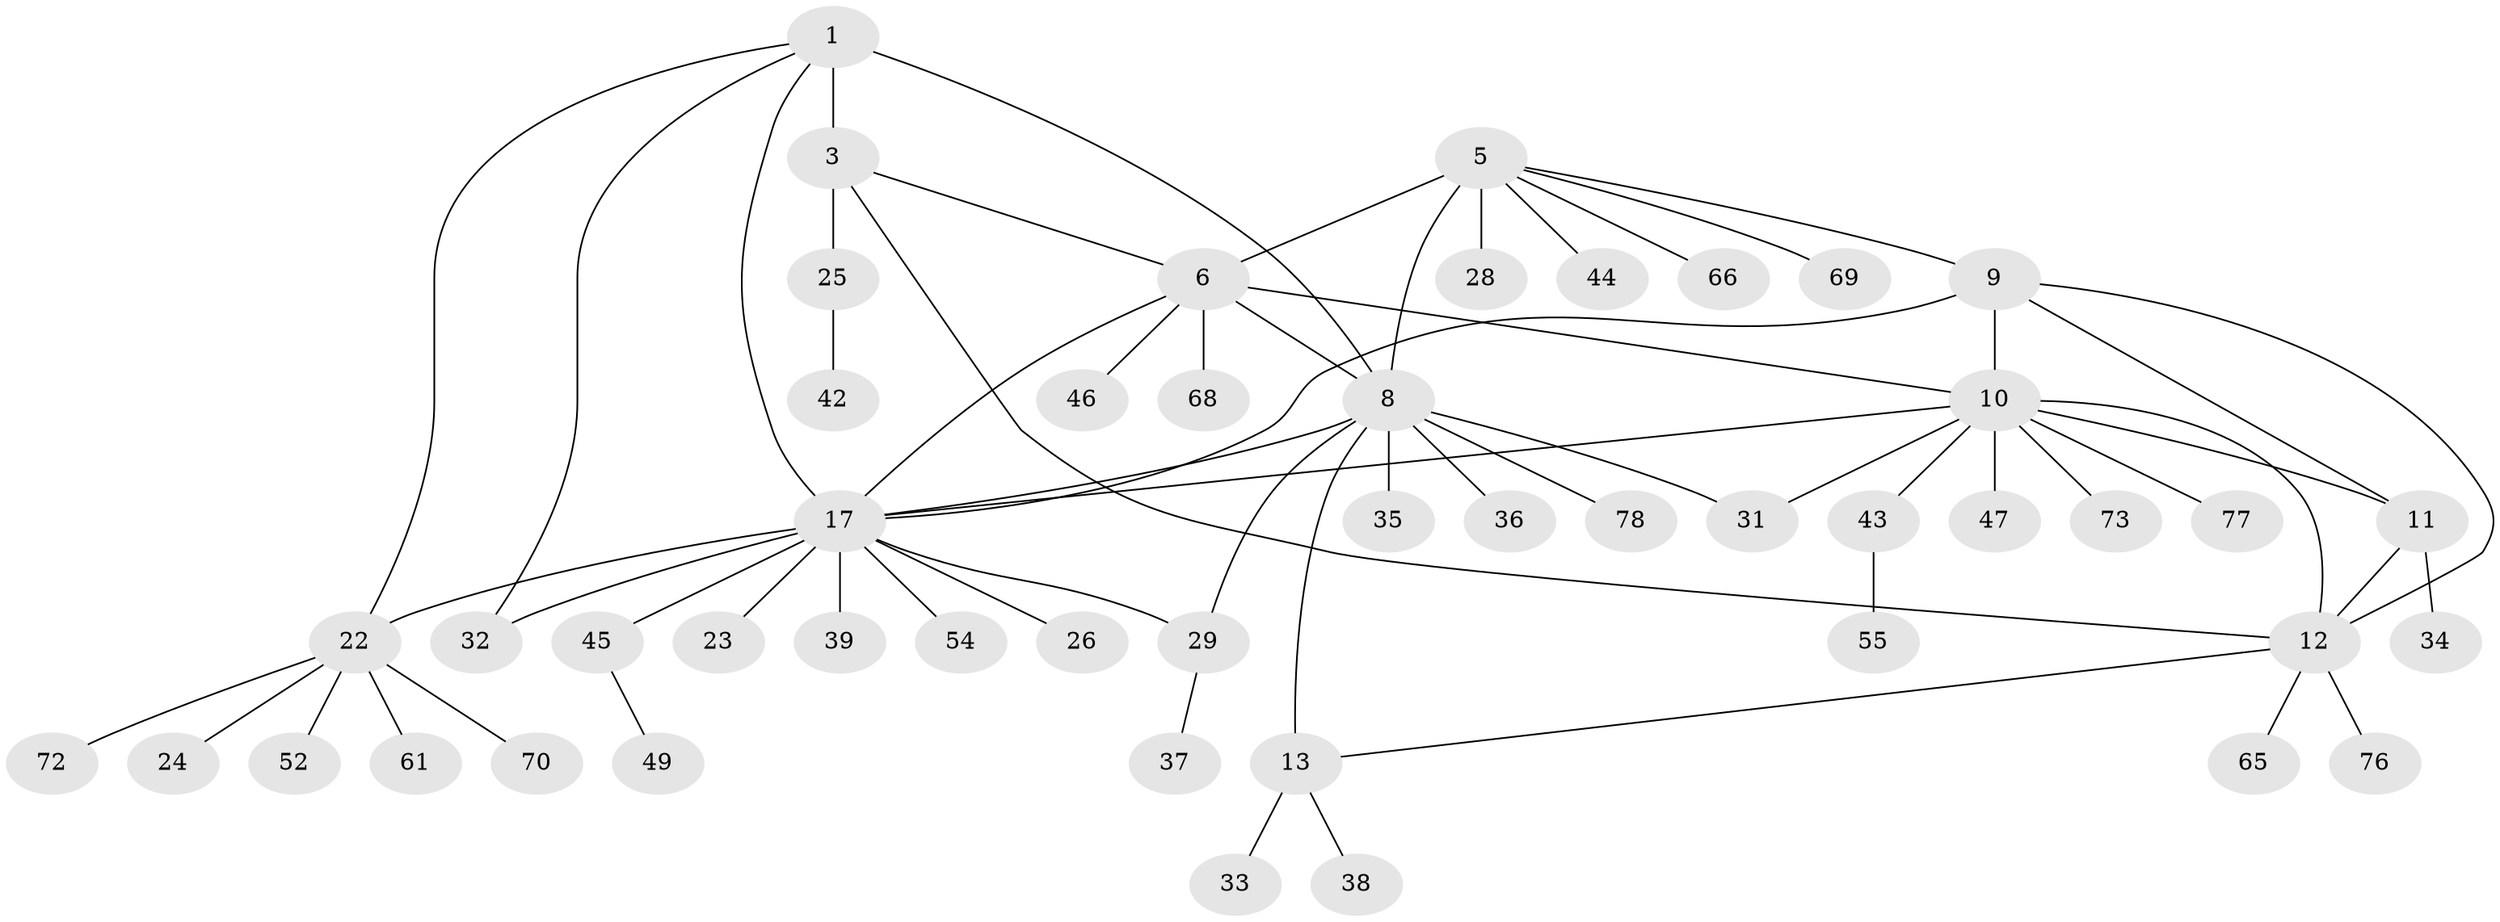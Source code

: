 // original degree distribution, {5: 0.0375, 7: 0.075, 4: 0.025, 9: 0.0375, 8: 0.0125, 6: 0.05, 10: 0.0125, 3: 0.025, 1: 0.525, 2: 0.2}
// Generated by graph-tools (version 1.1) at 2025/19/03/04/25 18:19:45]
// undirected, 48 vertices, 63 edges
graph export_dot {
graph [start="1"]
  node [color=gray90,style=filled];
  1 [super="+2+79"];
  3 [super="+4"];
  5 [super="+41+7+27+71+50"];
  6;
  8 [super="+14"];
  9 [super="+75+53"];
  10;
  11;
  12;
  13 [super="+16"];
  17 [super="+18+19+20+80"];
  22;
  23;
  24;
  25;
  26 [super="+30"];
  28;
  29;
  31;
  32;
  33 [super="+56"];
  34;
  35;
  36;
  37;
  38 [super="+62"];
  39;
  42;
  43;
  44;
  45;
  46;
  47;
  49;
  52;
  54;
  55 [super="+58"];
  61;
  65;
  66;
  68;
  69;
  70;
  72;
  73;
  76;
  77;
  78;
  1 -- 3 [weight=4];
  1 -- 22;
  1 -- 32;
  1 -- 17;
  1 -- 8;
  3 -- 25;
  3 -- 6;
  3 -- 12;
  5 -- 6 [weight=2];
  5 -- 8 [weight=2];
  5 -- 66;
  5 -- 69;
  5 -- 9;
  5 -- 44;
  5 -- 28;
  6 -- 8;
  6 -- 10;
  6 -- 46;
  6 -- 68;
  6 -- 17 [weight=2];
  8 -- 29;
  8 -- 31;
  8 -- 36;
  8 -- 78;
  8 -- 17;
  8 -- 35;
  8 -- 13 [weight=4];
  9 -- 10;
  9 -- 11;
  9 -- 12;
  9 -- 17;
  10 -- 11;
  10 -- 12;
  10 -- 31;
  10 -- 43;
  10 -- 47;
  10 -- 73;
  10 -- 77;
  10 -- 17;
  11 -- 12;
  11 -- 34;
  12 -- 65;
  12 -- 76;
  12 -- 13;
  13 -- 33;
  13 -- 38;
  17 -- 23;
  17 -- 54;
  17 -- 26;
  17 -- 29;
  17 -- 22;
  17 -- 45;
  17 -- 32;
  17 -- 39;
  22 -- 24;
  22 -- 52;
  22 -- 61;
  22 -- 70;
  22 -- 72;
  25 -- 42;
  29 -- 37;
  43 -- 55;
  45 -- 49;
}
